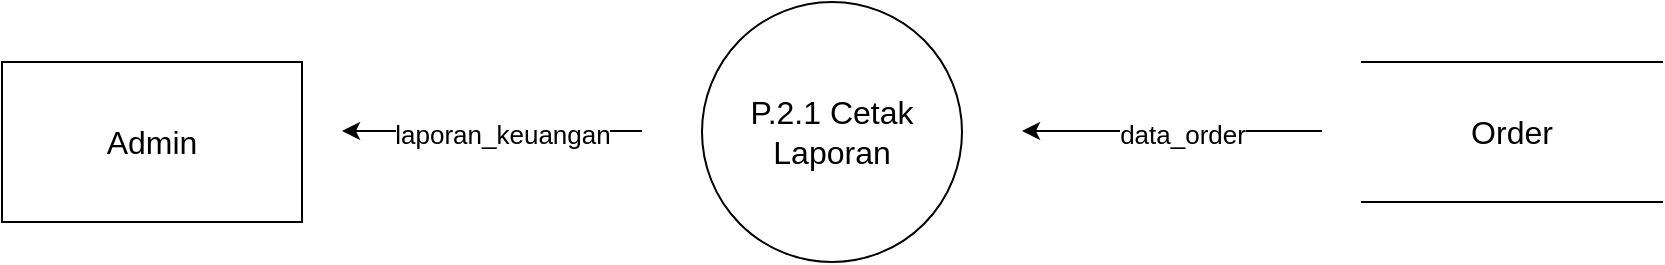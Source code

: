 <mxfile version="14.6.6" type="device"><diagram id="rgdJZVXb4KJwnzJEAoU9" name="Page-1"><mxGraphModel dx="1483" dy="829" grid="1" gridSize="10" guides="1" tooltips="1" connect="1" arrows="1" fold="1" page="1" pageScale="1" pageWidth="1100" pageHeight="850" math="0" shadow="0"><root><mxCell id="0"/><mxCell id="1" parent="0"/><mxCell id="F9Wlq3UoeTfOlMoZKBFh-1" value="Admin" style="rounded=0;whiteSpace=wrap;html=1;fontSize=16;" vertex="1" parent="1"><mxGeometry x="135" y="390" width="150" height="80" as="geometry"/></mxCell><mxCell id="F9Wlq3UoeTfOlMoZKBFh-5" style="edgeStyle=orthogonalEdgeStyle;rounded=0;orthogonalLoop=1;jettySize=auto;html=1;fontSize=16;" edge="1" parent="1"><mxGeometry relative="1" as="geometry"><mxPoint x="645" y="424.5" as="targetPoint"/><mxPoint x="795" y="424.5" as="sourcePoint"/><Array as="points"><mxPoint x="665" y="424.5"/></Array></mxGeometry></mxCell><mxCell id="F9Wlq3UoeTfOlMoZKBFh-9" value="data_order" style="edgeLabel;html=1;align=center;verticalAlign=middle;resizable=0;points=[];fontSize=13;" vertex="1" connectable="0" parent="F9Wlq3UoeTfOlMoZKBFh-5"><mxGeometry x="0.344" y="2" relative="1" as="geometry"><mxPoint x="31" y="-1" as="offset"/></mxGeometry></mxCell><mxCell id="F9Wlq3UoeTfOlMoZKBFh-3" value="Order" style="shape=partialRectangle;whiteSpace=wrap;html=1;left=0;right=0;fillColor=none;fontSize=16;" vertex="1" parent="1"><mxGeometry x="815" y="390" width="150" height="70" as="geometry"/></mxCell><mxCell id="F9Wlq3UoeTfOlMoZKBFh-4" value="P.2.1 Cetak Laporan" style="ellipse;whiteSpace=wrap;html=1;aspect=fixed;fontSize=16;" vertex="1" parent="1"><mxGeometry x="485" y="360" width="130" height="130" as="geometry"/></mxCell><mxCell id="F9Wlq3UoeTfOlMoZKBFh-8" style="edgeStyle=orthogonalEdgeStyle;rounded=0;orthogonalLoop=1;jettySize=auto;html=1;fontSize=16;" edge="1" parent="1"><mxGeometry relative="1" as="geometry"><mxPoint x="305" y="424.5" as="targetPoint"/><mxPoint x="455" y="424.5" as="sourcePoint"/><Array as="points"><mxPoint x="325" y="424.5"/></Array></mxGeometry></mxCell><mxCell id="F9Wlq3UoeTfOlMoZKBFh-10" value="laporan_keuangan" style="edgeLabel;html=1;align=center;verticalAlign=middle;resizable=0;points=[];fontSize=13;" vertex="1" connectable="0" parent="F9Wlq3UoeTfOlMoZKBFh-8"><mxGeometry x="0.211" y="1" relative="1" as="geometry"><mxPoint x="21" as="offset"/></mxGeometry></mxCell></root></mxGraphModel></diagram></mxfile>